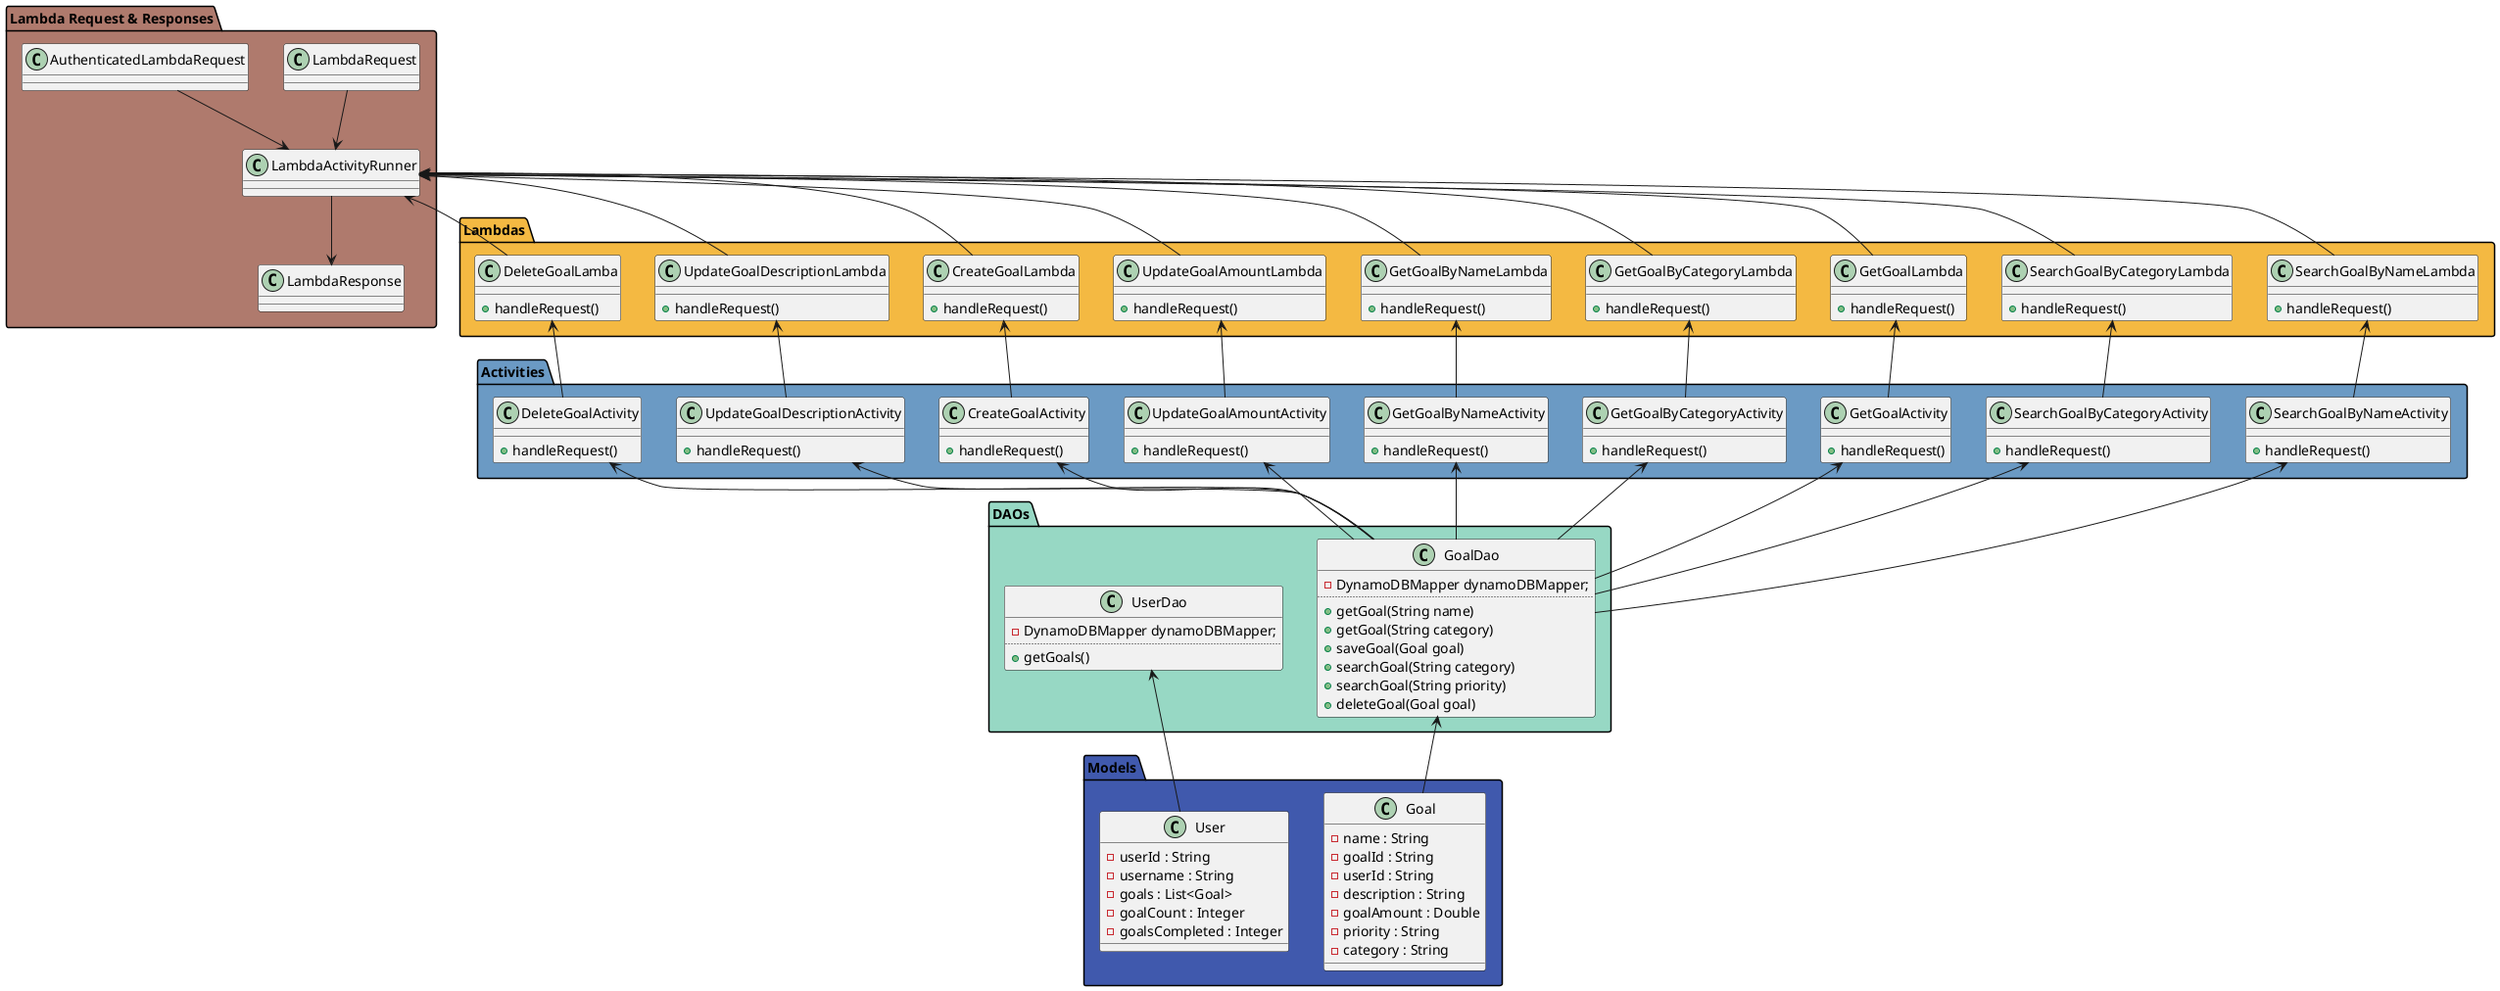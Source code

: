 @startuml
'https://plantuml.com/class-diagram

package "Models" #4059AD {

class Goal {
- name : String
- goalId : String
- userId : String
- description : String
- goalAmount : Double
- priority : String
- category : String
}

class User {
- userId : String
- username : String
- goals : List<Goal>
- goalCount : Integer
- goalsCompleted : Integer
}

}

package "Activities" #6B9AC4 {

    class SearchGoalByNameActivity {
        + handleRequest()
    }

    class SearchGoalByCategoryActivity {
        + handleRequest()
    }

    class GetGoalActivity {
        + handleRequest()
    }

    class GetGoalByCategoryActivity {
        + handleRequest()
    }

    class GetGoalByNameActivity {
        + handleRequest()
    }

    class UpdateGoalAmountActivity {
        + handleRequest()
    }

    class CreateGoalActivity {
        + handleRequest()
    }

    class UpdateGoalDescriptionActivity {
       + handleRequest()
    }

    class DeleteGoalActivity {
        + handleRequest()
    }

}

package "DAOs" #97D8C4 {

    class GoalDao {
    - DynamoDBMapper dynamoDBMapper;
    ..
    + getGoal(String name)
    + getGoal(String category)
    + saveGoal(Goal goal)
    + searchGoal(String category)
    + searchGoal(String priority)
    + deleteGoal(Goal goal)
    }

    class UserDao {
    - DynamoDBMapper dynamoDBMapper;
    ..
    + getGoals()
    }

}

package "Lambdas" #F4B942 {


    class SearchGoalByNameLambda {
        + handleRequest()
    }

    class SearchGoalByCategoryLambda {
        + handleRequest()
    }

    class GetGoalLambda {
        + handleRequest()
    }

    class GetGoalByCategoryLambda {
        + handleRequest()
    }

    class GetGoalByNameLambda {
        + handleRequest()
    }

    class UpdateGoalAmountLambda {
        + handleRequest()
    }

    class CreateGoalLambda {
        + handleRequest()
    }

    class UpdateGoalDescriptionLambda {
       + handleRequest()
    }

    class DeleteGoalLamba{
        + handleRequest()
    }

}

package "Lambda Request & Responses" #AF7A6D {

    class LambdaRequest {
    }

    class LambdaResponse {
    }

    class AuthenticatedLambdaRequest {
    }

    class LambdaActivityRunner {
    }

}

LambdaActivityRunner <-- UpdateGoalDescriptionLambda
LambdaActivityRunner <-- CreateGoalLambda
LambdaActivityRunner <-- UpdateGoalAmountLambda
LambdaActivityRunner <-- GetGoalByNameLambda
LambdaActivityRunner <-- GetGoalByCategoryLambda
LambdaActivityRunner <-- GetGoalLambda
LambdaActivityRunner <-- SearchGoalByCategoryLambda
LambdaActivityRunner <-- SearchGoalByNameLambda
LambdaActivityRunner <-- DeleteGoalLamba
LambdaActivityRunner --> LambdaResponse
LambdaRequest --> LambdaActivityRunner
AuthenticatedLambdaRequest --> LambdaActivityRunner

GoalDao <-- Goal
UserDao <-- User

GetGoalActivity <-- GoalDao
GetGoalByCategoryActivity <-- GoalDao
GetGoalByNameActivity <-- GoalDao
UpdateGoalAmountActivity <-- GoalDao
UpdateGoalDescriptionActivity <-- GoalDao
CreateGoalActivity <-- GoalDao
SearchGoalByCategoryActivity <-- GoalDao
SearchGoalByNameActivity <-- GoalDao
DeleteGoalActivity <-- GoalDao

GetGoalLambda <-- GetGoalActivity
GetGoalByCategoryLambda <-- GetGoalByCategoryActivity
GetGoalByNameLambda <-- GetGoalByNameActivity
SearchGoalByCategoryLambda <-- SearchGoalByCategoryActivity
SearchGoalByNameLambda <-- SearchGoalByNameActivity
UpdateGoalAmountLambda <-- UpdateGoalAmountActivity
UpdateGoalDescriptionLambda <-- UpdateGoalDescriptionActivity
CreateGoalLambda <-- CreateGoalActivity
DeleteGoalLamba <-- DeleteGoalActivity

@enduml